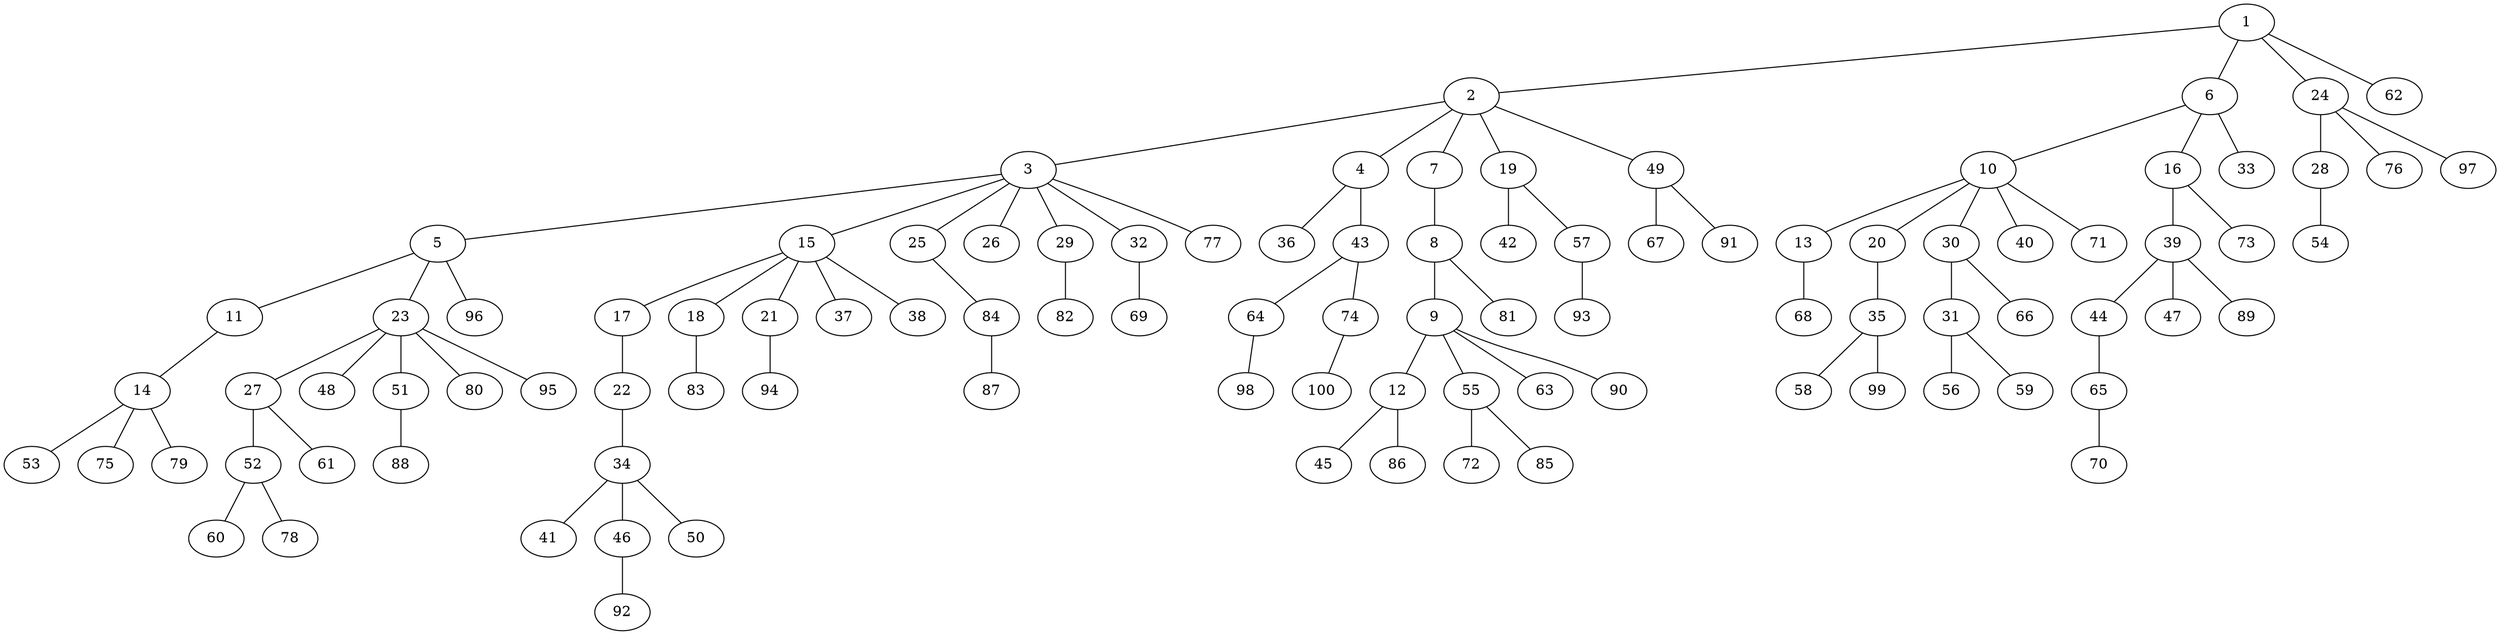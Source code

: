 graph graphname {1--2
1--6
1--24
1--62
2--3
2--4
2--7
2--19
2--49
3--5
3--15
3--25
3--26
3--29
3--32
3--77
4--36
4--43
5--11
5--23
5--96
6--10
6--16
6--33
7--8
8--9
8--81
9--12
9--55
9--63
9--90
10--13
10--20
10--30
10--40
10--71
11--14
12--45
12--86
13--68
14--53
14--75
14--79
15--17
15--18
15--21
15--37
15--38
16--39
16--73
17--22
18--83
19--42
19--57
20--35
21--94
22--34
23--27
23--48
23--51
23--80
23--95
24--28
24--76
24--97
25--84
27--52
27--61
28--54
29--82
30--31
30--66
31--56
31--59
32--69
34--41
34--46
34--50
35--58
35--99
39--44
39--47
39--89
43--64
43--74
44--65
46--92
49--67
49--91
51--88
52--60
52--78
55--72
55--85
57--93
64--98
65--70
74--100
84--87
}